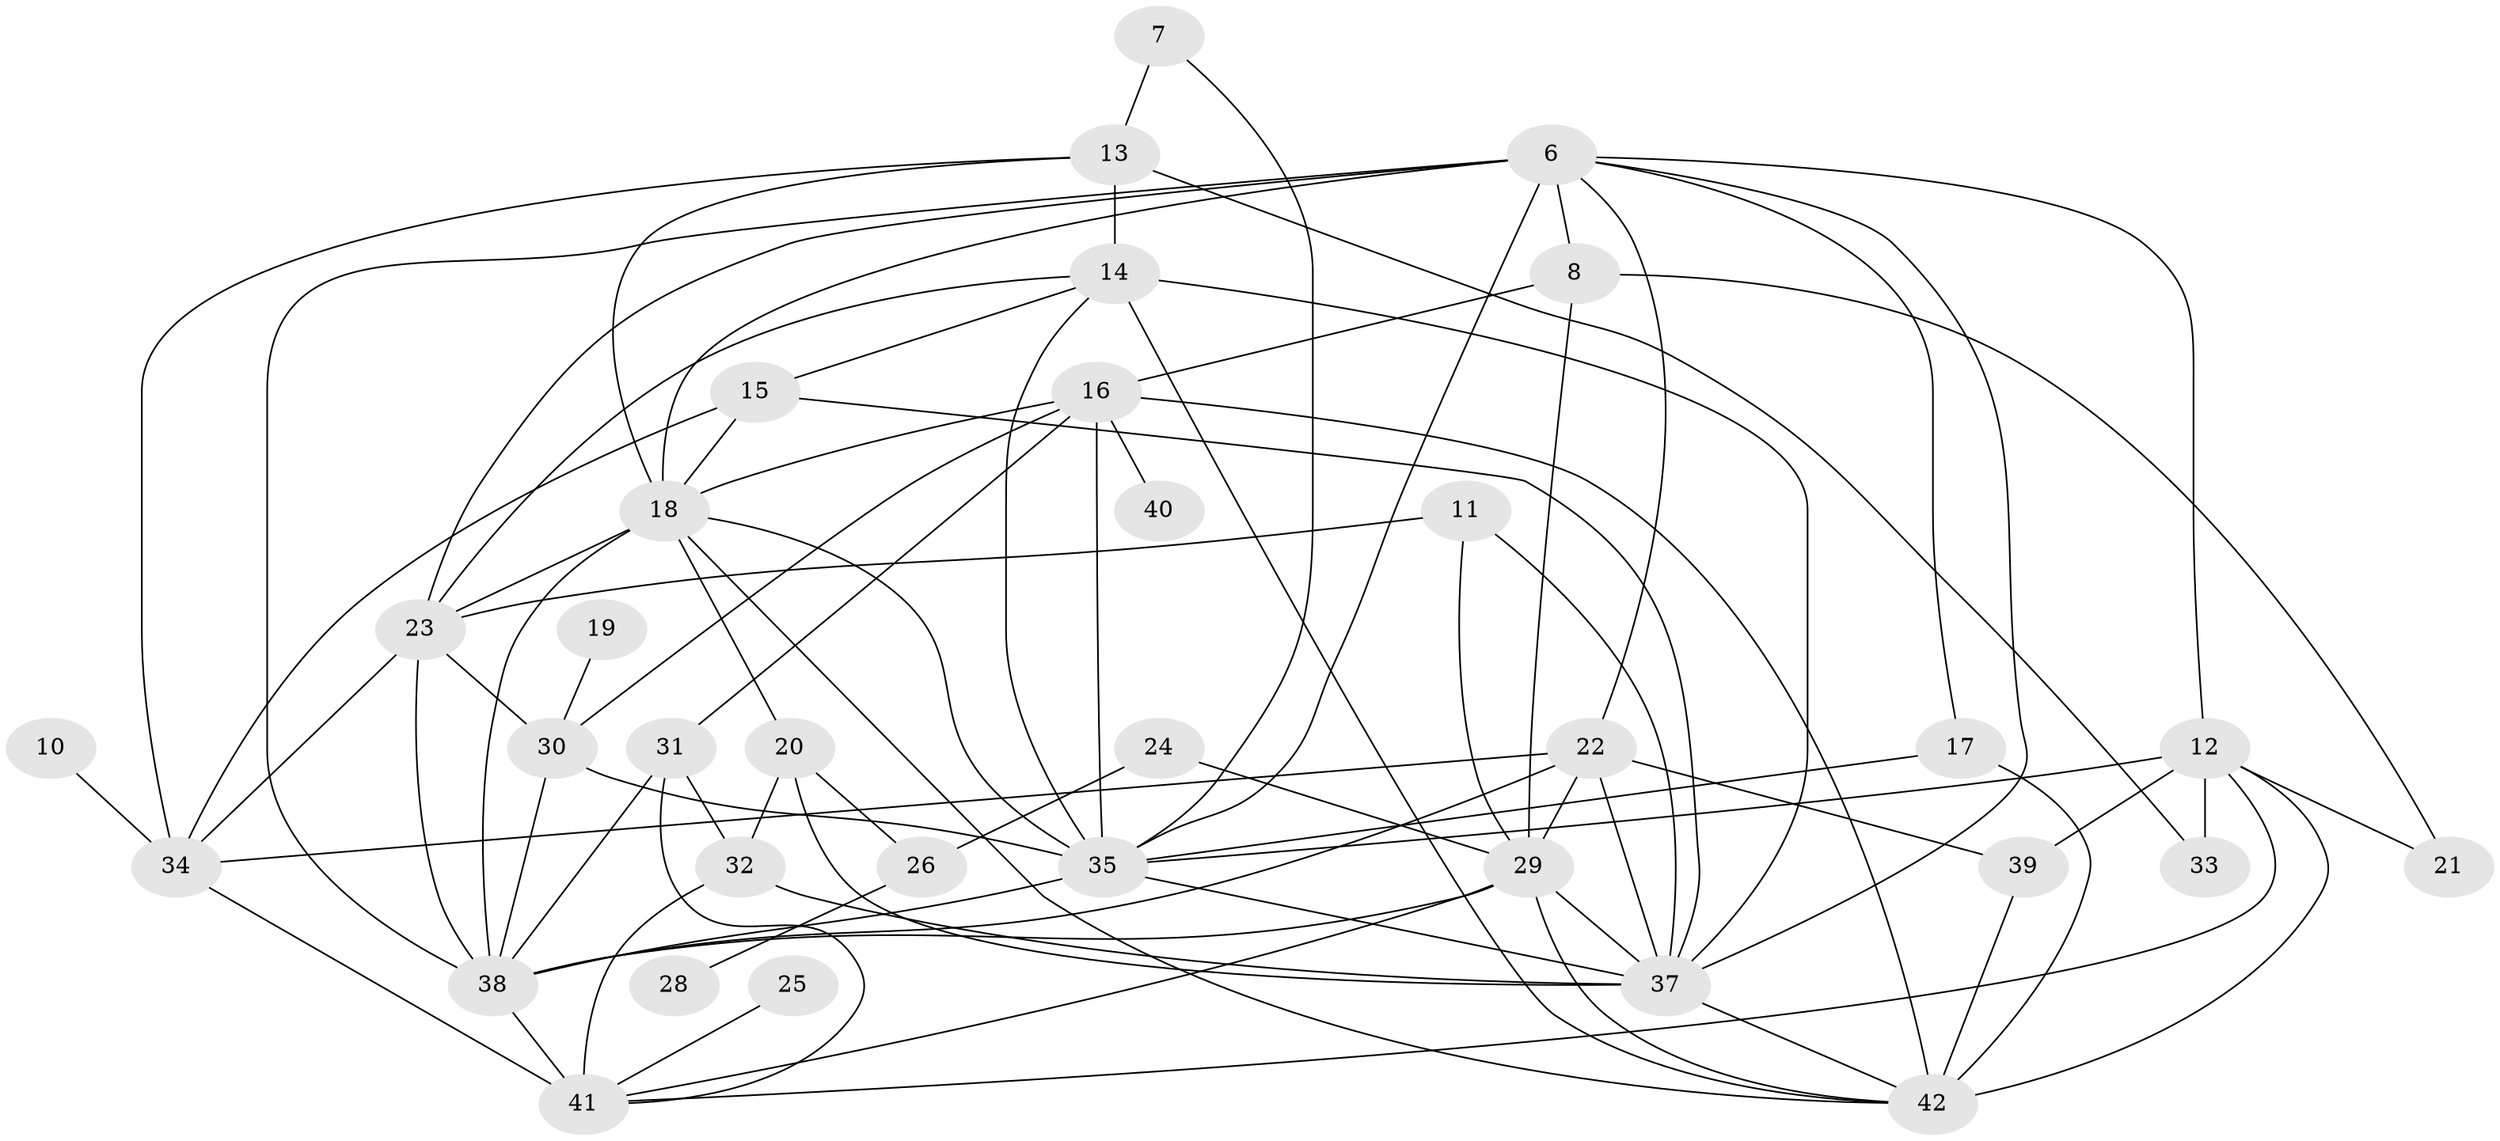 // original degree distribution, {3: 0.17266187050359713, 4: 0.16546762589928057, 1: 0.20863309352517986, 2: 0.23741007194244604, 7: 0.02158273381294964, 0: 0.05755395683453238, 6: 0.05755395683453238, 5: 0.07194244604316546, 8: 0.007194244604316547}
// Generated by graph-tools (version 1.1) at 2025/35/03/04/25 23:35:48]
// undirected, 34 vertices, 82 edges
graph export_dot {
  node [color=gray90,style=filled];
  6;
  7;
  8;
  10;
  11;
  12;
  13;
  14;
  15;
  16;
  17;
  18;
  19;
  20;
  21;
  22;
  23;
  24;
  25;
  26;
  28;
  29;
  30;
  31;
  32;
  33;
  34;
  35;
  37;
  38;
  39;
  40;
  41;
  42;
  6 -- 8 [weight=1.0];
  6 -- 12 [weight=1.0];
  6 -- 17 [weight=1.0];
  6 -- 18 [weight=1.0];
  6 -- 22 [weight=1.0];
  6 -- 23 [weight=1.0];
  6 -- 35 [weight=1.0];
  6 -- 37 [weight=1.0];
  6 -- 38 [weight=2.0];
  7 -- 13 [weight=1.0];
  7 -- 35 [weight=1.0];
  8 -- 16 [weight=1.0];
  8 -- 21 [weight=1.0];
  8 -- 29 [weight=1.0];
  10 -- 34 [weight=1.0];
  11 -- 23 [weight=1.0];
  11 -- 29 [weight=1.0];
  11 -- 37 [weight=1.0];
  12 -- 21 [weight=1.0];
  12 -- 33 [weight=1.0];
  12 -- 35 [weight=1.0];
  12 -- 39 [weight=1.0];
  12 -- 41 [weight=1.0];
  12 -- 42 [weight=3.0];
  13 -- 14 [weight=1.0];
  13 -- 18 [weight=1.0];
  13 -- 33 [weight=1.0];
  13 -- 34 [weight=1.0];
  14 -- 15 [weight=1.0];
  14 -- 23 [weight=1.0];
  14 -- 35 [weight=2.0];
  14 -- 37 [weight=2.0];
  14 -- 42 [weight=2.0];
  15 -- 18 [weight=2.0];
  15 -- 34 [weight=1.0];
  15 -- 37 [weight=1.0];
  16 -- 18 [weight=1.0];
  16 -- 30 [weight=1.0];
  16 -- 31 [weight=1.0];
  16 -- 35 [weight=1.0];
  16 -- 40 [weight=1.0];
  16 -- 42 [weight=1.0];
  17 -- 35 [weight=1.0];
  17 -- 42 [weight=1.0];
  18 -- 20 [weight=1.0];
  18 -- 23 [weight=1.0];
  18 -- 35 [weight=1.0];
  18 -- 38 [weight=1.0];
  18 -- 42 [weight=1.0];
  19 -- 30 [weight=1.0];
  20 -- 26 [weight=1.0];
  20 -- 32 [weight=1.0];
  20 -- 37 [weight=1.0];
  22 -- 29 [weight=1.0];
  22 -- 34 [weight=1.0];
  22 -- 37 [weight=2.0];
  22 -- 38 [weight=1.0];
  22 -- 39 [weight=1.0];
  23 -- 30 [weight=2.0];
  23 -- 34 [weight=1.0];
  23 -- 38 [weight=1.0];
  24 -- 26 [weight=1.0];
  24 -- 29 [weight=1.0];
  25 -- 41 [weight=1.0];
  26 -- 28 [weight=1.0];
  29 -- 37 [weight=1.0];
  29 -- 38 [weight=1.0];
  29 -- 41 [weight=1.0];
  29 -- 42 [weight=1.0];
  30 -- 35 [weight=3.0];
  30 -- 38 [weight=1.0];
  31 -- 32 [weight=1.0];
  31 -- 38 [weight=1.0];
  31 -- 41 [weight=1.0];
  32 -- 37 [weight=1.0];
  32 -- 41 [weight=1.0];
  34 -- 41 [weight=1.0];
  35 -- 37 [weight=1.0];
  35 -- 38 [weight=1.0];
  37 -- 42 [weight=1.0];
  38 -- 41 [weight=3.0];
  39 -- 42 [weight=1.0];
}
